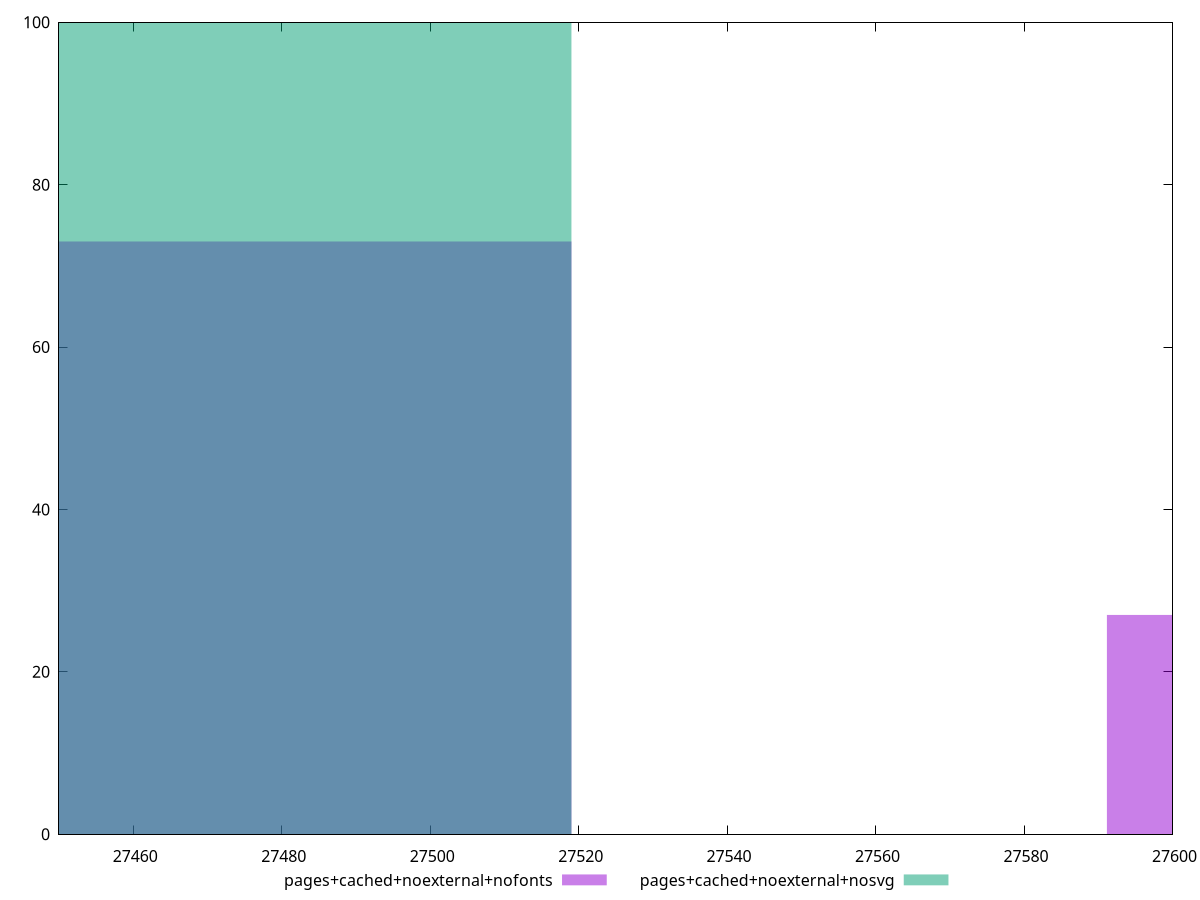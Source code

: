reset

$pagesCachedNoexternalNofonts <<EOF
27482.962748371752 73
27627.23026936058 27
EOF

$pagesCachedNoexternalNosvg <<EOF
27482.962748371752 100
EOF

set key outside below
set boxwidth 72.13376049441405
set xrange [27450:27600]
set yrange [0:100]
set style fill transparent solid 0.5 noborder
set terminal svg size 640, 500 enhanced background rgb 'white'
set output "report_00007_2020-12-11T15:55:29.892Z/uses-webp-images/comparison/histogram/6_vs_7.svg"

plot $pagesCachedNoexternalNofonts title "pages+cached+noexternal+nofonts" with boxes, \
     $pagesCachedNoexternalNosvg title "pages+cached+noexternal+nosvg" with boxes

reset
